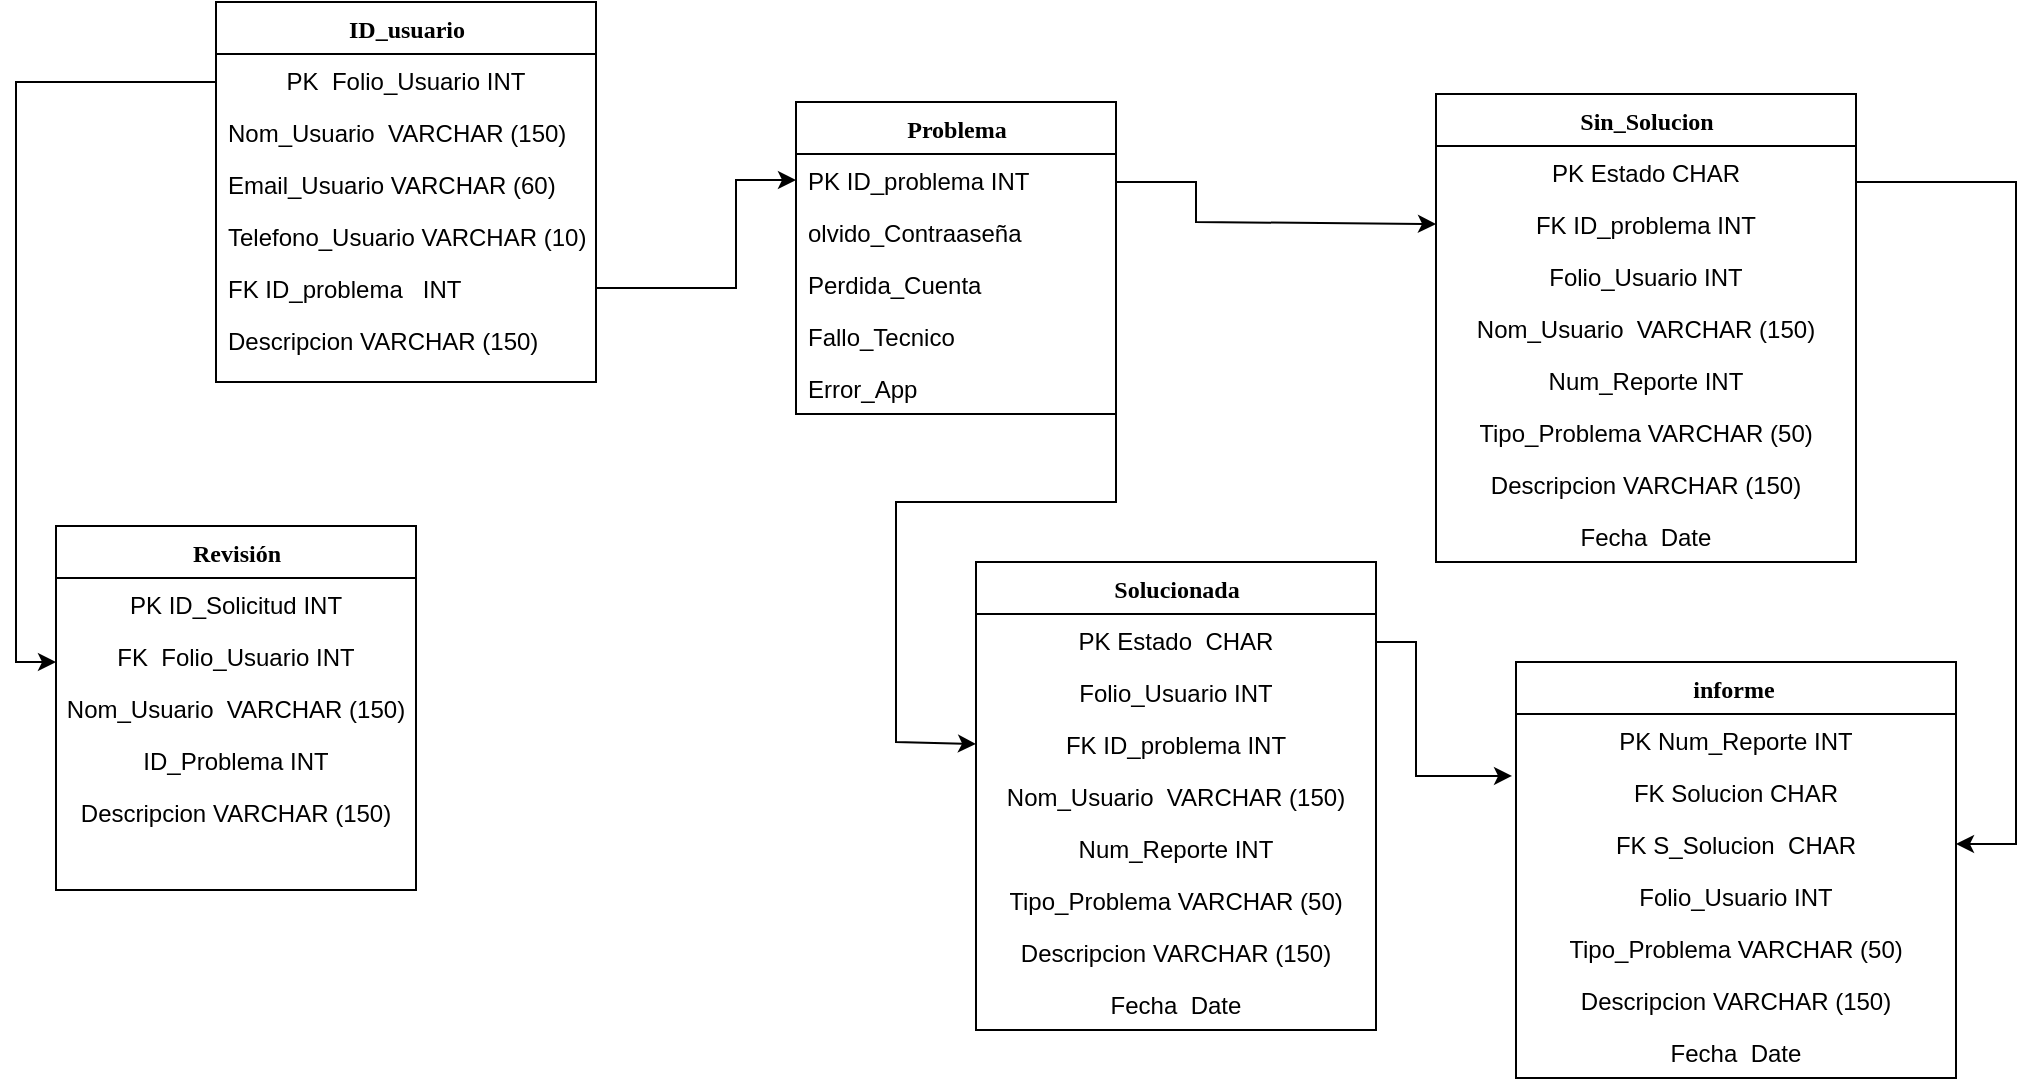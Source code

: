 <mxfile version="18.2.0" type="github">
  <diagram name="Page-1" id="9f46799a-70d6-7492-0946-bef42562c5a5">
    <mxGraphModel dx="868" dy="393" grid="1" gridSize="10" guides="1" tooltips="1" connect="1" arrows="1" fold="1" page="1" pageScale="1" pageWidth="1100" pageHeight="850" background="none" math="0" shadow="0">
      <root>
        <mxCell id="0" />
        <mxCell id="1" parent="0" />
        <mxCell id="-0gBYxAiiuX7f4nxkeiU-13" style="edgeStyle=orthogonalEdgeStyle;rounded=0;orthogonalLoop=1;jettySize=auto;html=1;" parent="1" source="78961159f06e98e8-17" edge="1">
          <mxGeometry relative="1" as="geometry">
            <mxPoint x="100" y="360" as="targetPoint" />
            <Array as="points">
              <mxPoint x="80" y="70" />
              <mxPoint x="80" y="360" />
            </Array>
          </mxGeometry>
        </mxCell>
        <mxCell id="78961159f06e98e8-17" value="ID_usuario" style="swimlane;html=1;fontStyle=1;align=center;verticalAlign=top;childLayout=stackLayout;horizontal=1;startSize=26;horizontalStack=0;resizeParent=1;resizeLast=0;collapsible=1;marginBottom=0;swimlaneFillColor=#ffffff;rounded=0;shadow=0;comic=0;labelBackgroundColor=none;strokeWidth=1;fillColor=none;fontFamily=Verdana;fontSize=12" parent="1" vertex="1">
          <mxGeometry x="180" y="30" width="190" height="190" as="geometry" />
        </mxCell>
        <mxCell id="78961159f06e98e8-23" value="&lt;div style=&quot;&quot;&gt;&lt;span style=&quot;background-color: initial;&quot;&gt;PK &lt;span style=&quot;white-space: pre;&quot;&gt; &lt;/span&gt;Folio_Usuario&lt;/span&gt;&lt;span style=&quot;background-color: initial; white-space: pre;&quot;&gt; &lt;/span&gt;&lt;span style=&quot;background-color: initial;&quot;&gt;INT&lt;/span&gt;&lt;/div&gt;" style="text;html=1;strokeColor=none;fillColor=none;align=center;verticalAlign=top;spacingLeft=4;spacingRight=4;whiteSpace=wrap;overflow=hidden;rotatable=0;points=[[0,0.5],[1,0.5]];portConstraint=eastwest;" parent="78961159f06e98e8-17" vertex="1">
          <mxGeometry y="26" width="190" height="26" as="geometry" />
        </mxCell>
        <mxCell id="78961159f06e98e8-21" value="Nom_Usuario&amp;nbsp; VARCHAR (150)" style="text;html=1;strokeColor=none;fillColor=none;align=left;verticalAlign=top;spacingLeft=4;spacingRight=4;whiteSpace=wrap;overflow=hidden;rotatable=0;points=[[0,0.5],[1,0.5]];portConstraint=eastwest;" parent="78961159f06e98e8-17" vertex="1">
          <mxGeometry y="52" width="190" height="26" as="geometry" />
        </mxCell>
        <mxCell id="78961159f06e98e8-25" value="Email_Usuario VARCHAR (60)" style="text;html=1;strokeColor=none;fillColor=none;align=left;verticalAlign=top;spacingLeft=4;spacingRight=4;whiteSpace=wrap;overflow=hidden;rotatable=0;points=[[0,0.5],[1,0.5]];portConstraint=eastwest;" parent="78961159f06e98e8-17" vertex="1">
          <mxGeometry y="78" width="190" height="26" as="geometry" />
        </mxCell>
        <mxCell id="78961159f06e98e8-26" value="Telefono_Usuario VARCHAR (10)" style="text;html=1;strokeColor=none;fillColor=none;align=left;verticalAlign=top;spacingLeft=4;spacingRight=4;whiteSpace=wrap;overflow=hidden;rotatable=0;points=[[0,0.5],[1,0.5]];portConstraint=eastwest;" parent="78961159f06e98e8-17" vertex="1">
          <mxGeometry y="104" width="190" height="26" as="geometry" />
        </mxCell>
        <mxCell id="78961159f06e98e8-24" value="FK ID_problema&amp;nbsp;&lt;span style=&quot;white-space: pre;&quot;&gt; &lt;/span&gt;&lt;span style=&quot;white-space: pre;&quot;&gt; &lt;/span&gt;INT" style="text;html=1;strokeColor=none;fillColor=none;align=left;verticalAlign=top;spacingLeft=4;spacingRight=4;whiteSpace=wrap;overflow=hidden;rotatable=0;points=[[0,0.5],[1,0.5]];portConstraint=eastwest;" parent="78961159f06e98e8-17" vertex="1">
          <mxGeometry y="130" width="190" height="26" as="geometry" />
        </mxCell>
        <mxCell id="78961159f06e98e8-20" value="Descripcion&lt;span style=&quot;&quot;&gt; &lt;/span&gt;VARCHAR (150)" style="text;html=1;strokeColor=none;fillColor=none;align=left;verticalAlign=top;spacingLeft=4;spacingRight=4;whiteSpace=wrap;overflow=hidden;rotatable=0;points=[[0,0.5],[1,0.5]];portConstraint=eastwest;" parent="78961159f06e98e8-17" vertex="1">
          <mxGeometry y="156" width="190" height="26" as="geometry" />
        </mxCell>
        <mxCell id="78961159f06e98e8-30" value="Revisión" style="swimlane;html=1;fontStyle=1;align=center;verticalAlign=top;childLayout=stackLayout;horizontal=1;startSize=26;horizontalStack=0;resizeParent=1;resizeLast=0;collapsible=1;marginBottom=0;swimlaneFillColor=#ffffff;rounded=0;shadow=0;comic=0;labelBackgroundColor=none;strokeWidth=1;fillColor=none;fontFamily=Verdana;fontSize=12" parent="1" vertex="1">
          <mxGeometry x="100" y="292" width="180" height="182" as="geometry" />
        </mxCell>
        <mxCell id="78961159f06e98e8-32" value="PK&lt;span style=&quot;white-space: pre;&quot;&gt; &lt;/span&gt;ID_Solicitud&lt;span style=&quot;white-space: pre;&quot;&gt; &lt;/span&gt;INT" style="text;html=1;strokeColor=none;fillColor=none;align=center;verticalAlign=top;spacingLeft=4;spacingRight=4;whiteSpace=wrap;overflow=hidden;rotatable=0;points=[[0,0.5],[1,0.5]];portConstraint=eastwest;" parent="78961159f06e98e8-30" vertex="1">
          <mxGeometry y="26" width="180" height="26" as="geometry" />
        </mxCell>
        <mxCell id="K94069X6ARe0IjTpD96H-2" value="&lt;div style=&quot;&quot;&gt;&lt;span style=&quot;background-color: initial;&quot;&gt;FK &lt;span style=&quot;white-space: pre;&quot;&gt; &lt;/span&gt;Folio_Usuario&lt;/span&gt;&lt;span style=&quot;background-color: initial; white-space: pre;&quot;&gt; &lt;/span&gt;&lt;span style=&quot;background-color: initial;&quot;&gt;INT&lt;/span&gt;&lt;/div&gt;" style="text;html=1;strokeColor=none;fillColor=none;align=center;verticalAlign=top;spacingLeft=4;spacingRight=4;whiteSpace=wrap;overflow=hidden;rotatable=0;points=[[0,0.5],[1,0.5]];portConstraint=eastwest;" parent="78961159f06e98e8-30" vertex="1">
          <mxGeometry y="52" width="180" height="26" as="geometry" />
        </mxCell>
        <mxCell id="K94069X6ARe0IjTpD96H-12" value="Nom_Usuario&amp;nbsp; VARCHAR (150)" style="text;html=1;strokeColor=none;fillColor=none;align=center;verticalAlign=top;spacingLeft=4;spacingRight=4;whiteSpace=wrap;overflow=hidden;rotatable=0;points=[[0,0.5],[1,0.5]];portConstraint=eastwest;" parent="78961159f06e98e8-30" vertex="1">
          <mxGeometry y="78" width="180" height="26" as="geometry" />
        </mxCell>
        <mxCell id="78961159f06e98e8-33" value="ID_Problema INT" style="text;html=1;strokeColor=none;fillColor=none;align=center;verticalAlign=top;spacingLeft=4;spacingRight=4;whiteSpace=wrap;overflow=hidden;rotatable=0;points=[[0,0.5],[1,0.5]];portConstraint=eastwest;" parent="78961159f06e98e8-30" vertex="1">
          <mxGeometry y="104" width="180" height="26" as="geometry" />
        </mxCell>
        <mxCell id="gsKUr-7NXjaGKJpmfNqr-3" value="Descripcion&lt;span style=&quot;&quot;&gt; &lt;/span&gt;VARCHAR (150)" style="text;html=1;strokeColor=none;fillColor=none;align=center;verticalAlign=top;spacingLeft=4;spacingRight=4;whiteSpace=wrap;overflow=hidden;rotatable=0;points=[[0,0.5],[1,0.5]];portConstraint=eastwest;" vertex="1" parent="78961159f06e98e8-30">
          <mxGeometry y="130" width="180" height="26" as="geometry" />
        </mxCell>
        <mxCell id="78961159f06e98e8-43" value="Problema" style="swimlane;html=1;fontStyle=1;align=center;verticalAlign=top;childLayout=stackLayout;horizontal=1;startSize=26;horizontalStack=0;resizeParent=1;resizeLast=0;collapsible=1;marginBottom=0;swimlaneFillColor=#ffffff;rounded=0;shadow=0;comic=0;labelBackgroundColor=none;strokeWidth=1;fillColor=none;fontFamily=Verdana;fontSize=12" parent="1" vertex="1">
          <mxGeometry x="470" y="80" width="160" height="156" as="geometry" />
        </mxCell>
        <mxCell id="78961159f06e98e8-44" value="PK&lt;span style=&quot;white-space: pre;&quot;&gt; &lt;/span&gt;ID_problema&lt;span style=&quot;white-space: pre;&quot;&gt; &lt;/span&gt;INT" style="text;html=1;strokeColor=none;fillColor=none;align=left;verticalAlign=top;spacingLeft=4;spacingRight=4;whiteSpace=wrap;overflow=hidden;rotatable=0;points=[[0,0.5],[1,0.5]];portConstraint=eastwest;" parent="78961159f06e98e8-43" vertex="1">
          <mxGeometry y="26" width="160" height="26" as="geometry" />
        </mxCell>
        <mxCell id="K94069X6ARe0IjTpD96H-6" value="olvido_Contraaseña" style="text;html=1;strokeColor=none;fillColor=none;align=left;verticalAlign=top;spacingLeft=4;spacingRight=4;whiteSpace=wrap;overflow=hidden;rotatable=0;points=[[0,0.5],[1,0.5]];portConstraint=eastwest;" parent="78961159f06e98e8-43" vertex="1">
          <mxGeometry y="52" width="160" height="26" as="geometry" />
        </mxCell>
        <mxCell id="78961159f06e98e8-45" value="Perdida_Cuenta" style="text;html=1;strokeColor=none;fillColor=none;align=left;verticalAlign=top;spacingLeft=4;spacingRight=4;whiteSpace=wrap;overflow=hidden;rotatable=0;points=[[0,0.5],[1,0.5]];portConstraint=eastwest;" parent="78961159f06e98e8-43" vertex="1">
          <mxGeometry y="78" width="160" height="26" as="geometry" />
        </mxCell>
        <mxCell id="78961159f06e98e8-49" value="Fallo_Tecnico" style="text;html=1;strokeColor=none;fillColor=none;align=left;verticalAlign=top;spacingLeft=4;spacingRight=4;whiteSpace=wrap;overflow=hidden;rotatable=0;points=[[0,0.5],[1,0.5]];portConstraint=eastwest;" parent="78961159f06e98e8-43" vertex="1">
          <mxGeometry y="104" width="160" height="26" as="geometry" />
        </mxCell>
        <mxCell id="78961159f06e98e8-50" value="Error_App" style="text;html=1;strokeColor=none;fillColor=none;align=left;verticalAlign=top;spacingLeft=4;spacingRight=4;whiteSpace=wrap;overflow=hidden;rotatable=0;points=[[0,0.5],[1,0.5]];portConstraint=eastwest;" parent="78961159f06e98e8-43" vertex="1">
          <mxGeometry y="130" width="160" height="26" as="geometry" />
        </mxCell>
        <mxCell id="78961159f06e98e8-56" value="Solucionada" style="swimlane;html=1;fontStyle=1;align=center;verticalAlign=top;childLayout=stackLayout;horizontal=1;startSize=26;horizontalStack=0;resizeParent=1;resizeLast=0;collapsible=1;marginBottom=0;swimlaneFillColor=#ffffff;rounded=0;shadow=0;comic=0;labelBackgroundColor=none;strokeWidth=1;fillColor=none;fontFamily=Verdana;fontSize=12" parent="1" vertex="1">
          <mxGeometry x="560" y="310" width="200" height="234" as="geometry" />
        </mxCell>
        <mxCell id="gsKUr-7NXjaGKJpmfNqr-1" value="&lt;div style=&quot;&quot;&gt;PK&lt;span style=&quot;white-space: pre;&quot;&gt;	&lt;/span&gt;Estado&amp;nbsp;&lt;span style=&quot;white-space: pre;&quot;&gt;	&lt;/span&gt;CHAR&lt;/div&gt;" style="text;html=1;strokeColor=none;fillColor=none;align=center;verticalAlign=top;spacingLeft=4;spacingRight=4;whiteSpace=wrap;overflow=hidden;rotatable=0;points=[[0,0.5],[1,0.5]];portConstraint=eastwest;" vertex="1" parent="78961159f06e98e8-56">
          <mxGeometry y="26" width="200" height="26" as="geometry" />
        </mxCell>
        <mxCell id="gsKUr-7NXjaGKJpmfNqr-12" value="&lt;div style=&quot;&quot;&gt;&lt;span style=&quot;background-color: initial;&quot;&gt;Folio_Usuario&lt;/span&gt;&lt;span style=&quot;background-color: initial; white-space: pre;&quot;&gt; &lt;/span&gt;&lt;span style=&quot;background-color: initial;&quot;&gt;INT&lt;/span&gt;&lt;/div&gt;" style="text;html=1;strokeColor=none;fillColor=none;align=center;verticalAlign=top;spacingLeft=4;spacingRight=4;whiteSpace=wrap;overflow=hidden;rotatable=0;points=[[0,0.5],[1,0.5]];portConstraint=eastwest;" vertex="1" parent="78961159f06e98e8-56">
          <mxGeometry y="52" width="200" height="26" as="geometry" />
        </mxCell>
        <mxCell id="K94069X6ARe0IjTpD96H-11" value="FK&lt;span style=&quot;white-space: pre;&quot;&gt; &lt;/span&gt;ID_problema&lt;span style=&quot;white-space: pre;&quot;&gt; &lt;/span&gt;INT" style="text;html=1;strokeColor=none;fillColor=none;align=center;verticalAlign=top;spacingLeft=4;spacingRight=4;whiteSpace=wrap;overflow=hidden;rotatable=0;points=[[0,0.5],[1,0.5]];portConstraint=eastwest;" parent="78961159f06e98e8-56" vertex="1">
          <mxGeometry y="78" width="200" height="26" as="geometry" />
        </mxCell>
        <mxCell id="gsKUr-7NXjaGKJpmfNqr-2" value="Nom_Usuario&amp;nbsp; VARCHAR (150)" style="text;html=1;strokeColor=none;fillColor=none;align=center;verticalAlign=top;spacingLeft=4;spacingRight=4;whiteSpace=wrap;overflow=hidden;rotatable=0;points=[[0,0.5],[1,0.5]];portConstraint=eastwest;" vertex="1" parent="78961159f06e98e8-56">
          <mxGeometry y="104" width="200" height="26" as="geometry" />
        </mxCell>
        <mxCell id="78961159f06e98e8-59" value="Num_Reporte&lt;span style=&quot;white-space: pre;&quot;&gt;	&lt;/span&gt;INT" style="text;html=1;strokeColor=none;fillColor=none;align=center;verticalAlign=top;spacingLeft=4;spacingRight=4;whiteSpace=wrap;overflow=hidden;rotatable=0;points=[[0,0.5],[1,0.5]];portConstraint=eastwest;" parent="78961159f06e98e8-56" vertex="1">
          <mxGeometry y="130" width="200" height="26" as="geometry" />
        </mxCell>
        <mxCell id="78961159f06e98e8-60" value="Tipo_Problema&lt;span style=&quot;white-space: pre;&quot;&gt;	&lt;/span&gt;VARCHAR (50)" style="text;html=1;strokeColor=none;fillColor=none;align=center;verticalAlign=top;spacingLeft=4;spacingRight=4;whiteSpace=wrap;overflow=hidden;rotatable=0;points=[[0,0.5],[1,0.5]];portConstraint=eastwest;" parent="78961159f06e98e8-56" vertex="1">
          <mxGeometry y="156" width="200" height="26" as="geometry" />
        </mxCell>
        <mxCell id="gsKUr-7NXjaGKJpmfNqr-4" value="Descripcion&lt;span style=&quot;&quot;&gt; &lt;/span&gt;VARCHAR (150)" style="text;html=1;strokeColor=none;fillColor=none;align=center;verticalAlign=top;spacingLeft=4;spacingRight=4;whiteSpace=wrap;overflow=hidden;rotatable=0;points=[[0,0.5],[1,0.5]];portConstraint=eastwest;" vertex="1" parent="78961159f06e98e8-56">
          <mxGeometry y="182" width="200" height="26" as="geometry" />
        </mxCell>
        <mxCell id="78961159f06e98e8-62" value="Fecha &lt;span style=&quot;white-space: pre;&quot;&gt;	&lt;/span&gt;Date" style="text;html=1;strokeColor=none;fillColor=none;align=center;verticalAlign=top;spacingLeft=4;spacingRight=4;whiteSpace=wrap;overflow=hidden;rotatable=0;points=[[0,0.5],[1,0.5]];portConstraint=eastwest;" parent="78961159f06e98e8-56" vertex="1">
          <mxGeometry y="208" width="200" height="26" as="geometry" />
        </mxCell>
        <mxCell id="-0gBYxAiiuX7f4nxkeiU-1" value="informe&amp;nbsp;" style="swimlane;html=1;fontStyle=1;align=center;verticalAlign=top;childLayout=stackLayout;horizontal=1;startSize=26;horizontalStack=0;resizeParent=1;resizeLast=0;collapsible=1;marginBottom=0;swimlaneFillColor=#ffffff;rounded=0;shadow=0;comic=0;labelBackgroundColor=none;strokeWidth=1;fillColor=none;fontFamily=Verdana;fontSize=12" parent="1" vertex="1">
          <mxGeometry x="830" y="360" width="220" height="208" as="geometry" />
        </mxCell>
        <mxCell id="-0gBYxAiiuX7f4nxkeiU-2" value="PK&lt;span style=&quot;white-space: pre;&quot;&gt;	&lt;/span&gt;Num_Reporte&lt;span style=&quot;white-space: pre;&quot;&gt;	&lt;/span&gt;INT" style="text;html=1;strokeColor=none;fillColor=none;align=center;verticalAlign=top;spacingLeft=4;spacingRight=4;whiteSpace=wrap;overflow=hidden;rotatable=0;points=[[0,0.5],[1,0.5]];portConstraint=eastwest;" parent="-0gBYxAiiuX7f4nxkeiU-1" vertex="1">
          <mxGeometry y="26" width="220" height="26" as="geometry" />
        </mxCell>
        <mxCell id="gsKUr-7NXjaGKJpmfNqr-14" value="&lt;div style=&quot;&quot;&gt;FK&lt;span style=&quot;white-space: pre;&quot;&gt;	&lt;/span&gt;Solucion&lt;span style=&quot;white-space: pre;&quot;&gt;	&lt;/span&gt;CHAR&lt;/div&gt;" style="text;html=1;strokeColor=none;fillColor=none;align=center;verticalAlign=top;spacingLeft=4;spacingRight=4;whiteSpace=wrap;overflow=hidden;rotatable=0;points=[[0,0.5],[1,0.5]];portConstraint=eastwest;" vertex="1" parent="-0gBYxAiiuX7f4nxkeiU-1">
          <mxGeometry y="52" width="220" height="26" as="geometry" />
        </mxCell>
        <mxCell id="gsKUr-7NXjaGKJpmfNqr-18" value="&lt;div style=&quot;&quot;&gt;FK&lt;span style=&quot;white-space: pre;&quot;&gt;	&lt;/span&gt;S_Solucion&amp;nbsp;&lt;span style=&quot;white-space: pre;&quot;&gt;	&lt;/span&gt;CHAR&lt;/div&gt;" style="text;html=1;strokeColor=none;fillColor=none;align=center;verticalAlign=top;spacingLeft=4;spacingRight=4;whiteSpace=wrap;overflow=hidden;rotatable=0;points=[[0,0.5],[1,0.5]];portConstraint=eastwest;" vertex="1" parent="-0gBYxAiiuX7f4nxkeiU-1">
          <mxGeometry y="78" width="220" height="26" as="geometry" />
        </mxCell>
        <mxCell id="gsKUr-7NXjaGKJpmfNqr-8" value="&lt;div style=&quot;&quot;&gt;&lt;span style=&quot;background-color: initial;&quot;&gt;Folio_Usuario&lt;/span&gt;&lt;span style=&quot;background-color: initial; white-space: pre;&quot;&gt; &lt;/span&gt;&lt;span style=&quot;background-color: initial;&quot;&gt;INT&lt;/span&gt;&lt;/div&gt;" style="text;html=1;strokeColor=none;fillColor=none;align=center;verticalAlign=top;spacingLeft=4;spacingRight=4;whiteSpace=wrap;overflow=hidden;rotatable=0;points=[[0,0.5],[1,0.5]];portConstraint=eastwest;" vertex="1" parent="-0gBYxAiiuX7f4nxkeiU-1">
          <mxGeometry y="104" width="220" height="26" as="geometry" />
        </mxCell>
        <mxCell id="gsKUr-7NXjaGKJpmfNqr-9" value="Tipo_Problema&lt;span style=&quot;white-space: pre;&quot;&gt;	&lt;/span&gt;VARCHAR (50)" style="text;html=1;strokeColor=none;fillColor=none;align=center;verticalAlign=top;spacingLeft=4;spacingRight=4;whiteSpace=wrap;overflow=hidden;rotatable=0;points=[[0,0.5],[1,0.5]];portConstraint=eastwest;" vertex="1" parent="-0gBYxAiiuX7f4nxkeiU-1">
          <mxGeometry y="130" width="220" height="26" as="geometry" />
        </mxCell>
        <mxCell id="gsKUr-7NXjaGKJpmfNqr-16" value="Descripcion&lt;span style=&quot;&quot;&gt; &lt;/span&gt;VARCHAR (150)" style="text;html=1;strokeColor=none;fillColor=none;align=center;verticalAlign=top;spacingLeft=4;spacingRight=4;whiteSpace=wrap;overflow=hidden;rotatable=0;points=[[0,0.5],[1,0.5]];portConstraint=eastwest;" vertex="1" parent="-0gBYxAiiuX7f4nxkeiU-1">
          <mxGeometry y="156" width="220" height="26" as="geometry" />
        </mxCell>
        <mxCell id="gsKUr-7NXjaGKJpmfNqr-17" value="Fecha &lt;span style=&quot;white-space: pre;&quot;&gt;	&lt;/span&gt;Date" style="text;html=1;strokeColor=none;fillColor=none;align=center;verticalAlign=top;spacingLeft=4;spacingRight=4;whiteSpace=wrap;overflow=hidden;rotatable=0;points=[[0,0.5],[1,0.5]];portConstraint=eastwest;" vertex="1" parent="-0gBYxAiiuX7f4nxkeiU-1">
          <mxGeometry y="182" width="220" height="26" as="geometry" />
        </mxCell>
        <mxCell id="-0gBYxAiiuX7f4nxkeiU-6" value="Sin_Solucion" style="swimlane;html=1;fontStyle=1;align=center;verticalAlign=top;childLayout=stackLayout;horizontal=1;startSize=26;horizontalStack=0;resizeParent=1;resizeLast=0;collapsible=1;marginBottom=0;swimlaneFillColor=#ffffff;rounded=0;shadow=0;comic=0;labelBackgroundColor=none;strokeWidth=1;fillColor=none;fontFamily=Verdana;fontSize=12" parent="1" vertex="1">
          <mxGeometry x="790" y="76" width="210" height="234" as="geometry" />
        </mxCell>
        <mxCell id="-0gBYxAiiuX7f4nxkeiU-7" value="PK&lt;span style=&quot;white-space: pre;&quot;&gt;	&lt;/span&gt;Estado&lt;span style=&quot;white-space: pre;&quot;&gt;	&lt;/span&gt;CHAR" style="text;html=1;strokeColor=none;fillColor=none;align=center;verticalAlign=top;spacingLeft=4;spacingRight=4;whiteSpace=wrap;overflow=hidden;rotatable=0;points=[[0,0.5],[1,0.5]];portConstraint=eastwest;" parent="-0gBYxAiiuX7f4nxkeiU-6" vertex="1">
          <mxGeometry y="26" width="210" height="26" as="geometry" />
        </mxCell>
        <mxCell id="gsKUr-7NXjaGKJpmfNqr-13" value="FK ID_problema INT" style="text;html=1;strokeColor=none;fillColor=none;align=center;verticalAlign=top;spacingLeft=4;spacingRight=4;whiteSpace=wrap;overflow=hidden;rotatable=0;points=[[0,0.5],[1,0.5]];portConstraint=eastwest;" vertex="1" parent="-0gBYxAiiuX7f4nxkeiU-6">
          <mxGeometry y="52" width="210" height="26" as="geometry" />
        </mxCell>
        <mxCell id="gsKUr-7NXjaGKJpmfNqr-7" value="&lt;div style=&quot;&quot;&gt;&lt;span style=&quot;background-color: initial;&quot;&gt;Folio_Usuario&lt;/span&gt;&lt;span style=&quot;background-color: initial; white-space: pre;&quot;&gt; &lt;/span&gt;&lt;span style=&quot;background-color: initial;&quot;&gt;INT&lt;/span&gt;&lt;/div&gt;" style="text;html=1;strokeColor=none;fillColor=none;align=center;verticalAlign=top;spacingLeft=4;spacingRight=4;whiteSpace=wrap;overflow=hidden;rotatable=0;points=[[0,0.5],[1,0.5]];portConstraint=eastwest;" vertex="1" parent="-0gBYxAiiuX7f4nxkeiU-6">
          <mxGeometry y="78" width="210" height="26" as="geometry" />
        </mxCell>
        <mxCell id="gsKUr-7NXjaGKJpmfNqr-6" value="Nom_Usuario&amp;nbsp; VARCHAR (150)" style="text;html=1;strokeColor=none;fillColor=none;align=center;verticalAlign=top;spacingLeft=4;spacingRight=4;whiteSpace=wrap;overflow=hidden;rotatable=0;points=[[0,0.5],[1,0.5]];portConstraint=eastwest;" vertex="1" parent="-0gBYxAiiuX7f4nxkeiU-6">
          <mxGeometry y="104" width="210" height="26" as="geometry" />
        </mxCell>
        <mxCell id="-0gBYxAiiuX7f4nxkeiU-9" value="&lt;div style=&quot;&quot;&gt;&lt;span style=&quot;background-color: initial;&quot;&gt;Num_Reporte&lt;/span&gt;&lt;span style=&quot;background-color: initial; white-space: pre;&quot;&gt;	&lt;/span&gt;&lt;span style=&quot;background-color: initial;&quot;&gt;INT&lt;/span&gt;&lt;/div&gt;" style="text;html=1;strokeColor=none;fillColor=none;align=center;verticalAlign=top;spacingLeft=4;spacingRight=4;whiteSpace=wrap;overflow=hidden;rotatable=0;points=[[0,0.5],[1,0.5]];portConstraint=eastwest;" parent="-0gBYxAiiuX7f4nxkeiU-6" vertex="1">
          <mxGeometry y="130" width="210" height="26" as="geometry" />
        </mxCell>
        <mxCell id="gsKUr-7NXjaGKJpmfNqr-10" value="Tipo_Problema&lt;span style=&quot;white-space: pre;&quot;&gt;	&lt;/span&gt;VARCHAR (50)" style="text;html=1;strokeColor=none;fillColor=none;align=center;verticalAlign=top;spacingLeft=4;spacingRight=4;whiteSpace=wrap;overflow=hidden;rotatable=0;points=[[0,0.5],[1,0.5]];portConstraint=eastwest;" vertex="1" parent="-0gBYxAiiuX7f4nxkeiU-6">
          <mxGeometry y="156" width="210" height="26" as="geometry" />
        </mxCell>
        <mxCell id="gsKUr-7NXjaGKJpmfNqr-5" value="Descripcion&lt;span style=&quot;&quot;&gt; &lt;/span&gt;VARCHAR (150)" style="text;html=1;strokeColor=none;fillColor=none;align=center;verticalAlign=top;spacingLeft=4;spacingRight=4;whiteSpace=wrap;overflow=hidden;rotatable=0;points=[[0,0.5],[1,0.5]];portConstraint=eastwest;" vertex="1" parent="-0gBYxAiiuX7f4nxkeiU-6">
          <mxGeometry y="182" width="210" height="26" as="geometry" />
        </mxCell>
        <mxCell id="gsKUr-7NXjaGKJpmfNqr-11" value="Fecha &lt;span style=&quot;white-space: pre;&quot;&gt;	&lt;/span&gt;Date" style="text;html=1;strokeColor=none;fillColor=none;align=center;verticalAlign=top;spacingLeft=4;spacingRight=4;whiteSpace=wrap;overflow=hidden;rotatable=0;points=[[0,0.5],[1,0.5]];portConstraint=eastwest;" vertex="1" parent="-0gBYxAiiuX7f4nxkeiU-6">
          <mxGeometry y="208" width="210" height="26" as="geometry" />
        </mxCell>
        <mxCell id="K94069X6ARe0IjTpD96H-5" value="" style="endArrow=classic;html=1;rounded=0;exitX=1;exitY=0.5;exitDx=0;exitDy=0;entryX=0;entryY=0.5;entryDx=0;entryDy=0;" parent="1" source="78961159f06e98e8-24" target="78961159f06e98e8-44" edge="1">
          <mxGeometry width="50" height="50" relative="1" as="geometry">
            <mxPoint x="370" y="290" as="sourcePoint" />
            <mxPoint x="440" y="120" as="targetPoint" />
            <Array as="points">
              <mxPoint x="400" y="173" />
              <mxPoint x="440" y="173" />
              <mxPoint x="440" y="119" />
            </Array>
          </mxGeometry>
        </mxCell>
        <mxCell id="K94069X6ARe0IjTpD96H-10" value="" style="endArrow=classic;html=1;rounded=0;entryX=0;entryY=0.5;entryDx=0;entryDy=0;" parent="1" target="K94069X6ARe0IjTpD96H-11" edge="1">
          <mxGeometry width="50" height="50" relative="1" as="geometry">
            <mxPoint x="630" y="120" as="sourcePoint" />
            <mxPoint x="520" y="380" as="targetPoint" />
            <Array as="points">
              <mxPoint x="630" y="280" />
              <mxPoint x="520" y="280" />
              <mxPoint x="520" y="400" />
            </Array>
          </mxGeometry>
        </mxCell>
        <mxCell id="gsKUr-7NXjaGKJpmfNqr-15" value="" style="endArrow=classic;html=1;rounded=0;entryX=0;entryY=0.5;entryDx=0;entryDy=0;" edge="1" parent="1" target="gsKUr-7NXjaGKJpmfNqr-13">
          <mxGeometry width="50" height="50" relative="1" as="geometry">
            <mxPoint x="630" y="120" as="sourcePoint" />
            <mxPoint x="720" y="120" as="targetPoint" />
            <Array as="points">
              <mxPoint x="670" y="120" />
              <mxPoint x="670" y="140" />
            </Array>
          </mxGeometry>
        </mxCell>
        <mxCell id="gsKUr-7NXjaGKJpmfNqr-19" value="" style="endArrow=classic;html=1;rounded=0;entryX=-0.009;entryY=0.192;entryDx=0;entryDy=0;entryPerimeter=0;" edge="1" parent="1" target="gsKUr-7NXjaGKJpmfNqr-14">
          <mxGeometry width="50" height="50" relative="1" as="geometry">
            <mxPoint x="760" y="350" as="sourcePoint" />
            <mxPoint x="810" y="300" as="targetPoint" />
            <Array as="points">
              <mxPoint x="780" y="350" />
              <mxPoint x="780" y="417" />
            </Array>
          </mxGeometry>
        </mxCell>
        <mxCell id="gsKUr-7NXjaGKJpmfNqr-20" value="" style="endArrow=classic;html=1;rounded=0;entryX=1;entryY=0.5;entryDx=0;entryDy=0;" edge="1" parent="1" target="gsKUr-7NXjaGKJpmfNqr-18">
          <mxGeometry width="50" height="50" relative="1" as="geometry">
            <mxPoint x="1000" y="120" as="sourcePoint" />
            <mxPoint x="1080" y="420" as="targetPoint" />
            <Array as="points">
              <mxPoint x="1080" y="120" />
              <mxPoint x="1080" y="451" />
            </Array>
          </mxGeometry>
        </mxCell>
      </root>
    </mxGraphModel>
  </diagram>
</mxfile>
